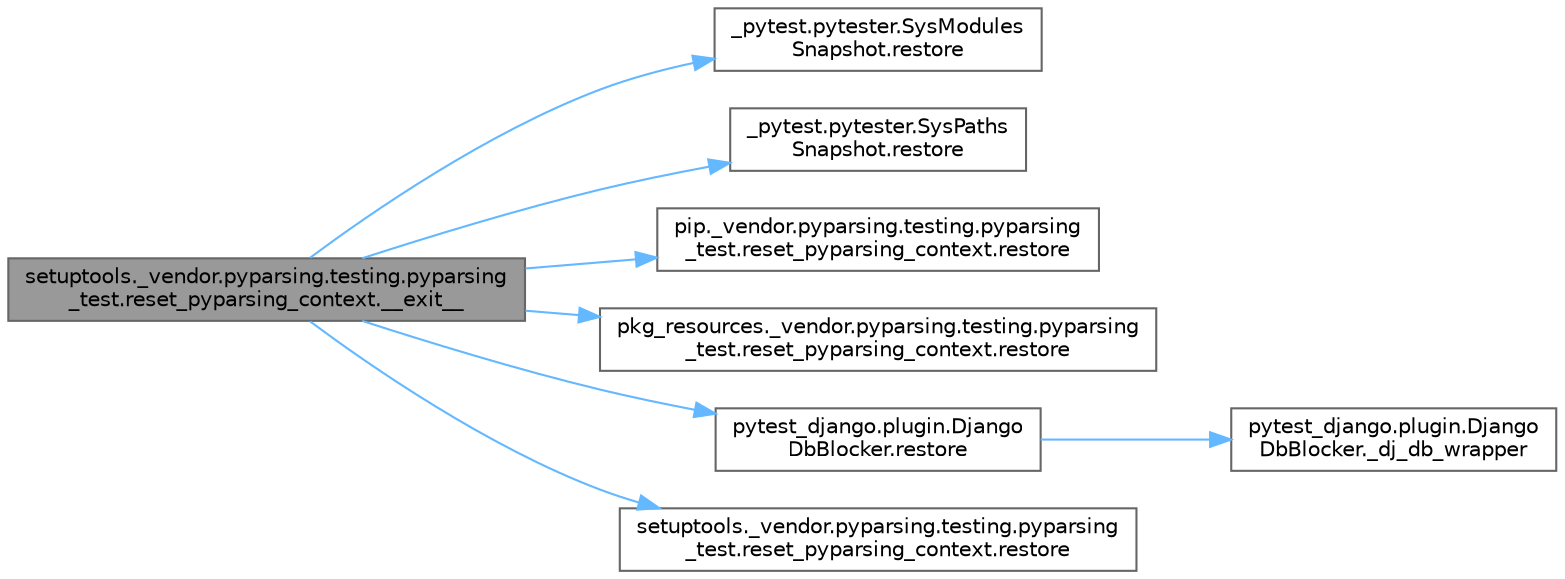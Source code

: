 digraph "setuptools._vendor.pyparsing.testing.pyparsing_test.reset_pyparsing_context.__exit__"
{
 // LATEX_PDF_SIZE
  bgcolor="transparent";
  edge [fontname=Helvetica,fontsize=10,labelfontname=Helvetica,labelfontsize=10];
  node [fontname=Helvetica,fontsize=10,shape=box,height=0.2,width=0.4];
  rankdir="LR";
  Node1 [id="Node000001",label="setuptools._vendor.pyparsing.testing.pyparsing\l_test.reset_pyparsing_context.__exit__",height=0.2,width=0.4,color="gray40", fillcolor="grey60", style="filled", fontcolor="black",tooltip=" "];
  Node1 -> Node2 [id="edge1_Node000001_Node000002",color="steelblue1",style="solid",tooltip=" "];
  Node2 [id="Node000002",label="_pytest.pytester.SysModules\lSnapshot.restore",height=0.2,width=0.4,color="grey40", fillcolor="white", style="filled",URL="$class__pytest_1_1pytester_1_1_sys_modules_snapshot.html#aa40cf3e33afe7d1accb713ebb9b9c524",tooltip=" "];
  Node1 -> Node3 [id="edge2_Node000001_Node000003",color="steelblue1",style="solid",tooltip=" "];
  Node3 [id="Node000003",label="_pytest.pytester.SysPaths\lSnapshot.restore",height=0.2,width=0.4,color="grey40", fillcolor="white", style="filled",URL="$class__pytest_1_1pytester_1_1_sys_paths_snapshot.html#a68d5b76e41b9d18686e57537da14bf2b",tooltip=" "];
  Node1 -> Node4 [id="edge3_Node000001_Node000004",color="steelblue1",style="solid",tooltip=" "];
  Node4 [id="Node000004",label="pip._vendor.pyparsing.testing.pyparsing\l_test.reset_pyparsing_context.restore",height=0.2,width=0.4,color="grey40", fillcolor="white", style="filled",URL="$classpip_1_1__vendor_1_1pyparsing_1_1testing_1_1pyparsing__test_1_1reset__pyparsing__context.html#a7149b9a3b598a90072e83084ff47a451",tooltip=" "];
  Node1 -> Node5 [id="edge4_Node000001_Node000005",color="steelblue1",style="solid",tooltip=" "];
  Node5 [id="Node000005",label="pkg_resources._vendor.pyparsing.testing.pyparsing\l_test.reset_pyparsing_context.restore",height=0.2,width=0.4,color="grey40", fillcolor="white", style="filled",URL="$classpkg__resources_1_1__vendor_1_1pyparsing_1_1testing_1_1pyparsing__test_1_1reset__pyparsing__context.html#a0168eb3f9b8757cfa16d556eb9b3d94d",tooltip=" "];
  Node1 -> Node6 [id="edge5_Node000001_Node000006",color="steelblue1",style="solid",tooltip=" "];
  Node6 [id="Node000006",label="pytest_django.plugin.Django\lDbBlocker.restore",height=0.2,width=0.4,color="grey40", fillcolor="white", style="filled",URL="$classpytest__django_1_1plugin_1_1_django_db_blocker.html#a471cf7fb155434c5b05baa472b4347c7",tooltip=" "];
  Node6 -> Node7 [id="edge6_Node000006_Node000007",color="steelblue1",style="solid",tooltip=" "];
  Node7 [id="Node000007",label="pytest_django.plugin.Django\lDbBlocker._dj_db_wrapper",height=0.2,width=0.4,color="grey40", fillcolor="white", style="filled",URL="$classpytest__django_1_1plugin_1_1_django_db_blocker.html#aa10beaf54035109289714199ecf5fa87",tooltip=" "];
  Node1 -> Node8 [id="edge7_Node000001_Node000008",color="steelblue1",style="solid",tooltip=" "];
  Node8 [id="Node000008",label="setuptools._vendor.pyparsing.testing.pyparsing\l_test.reset_pyparsing_context.restore",height=0.2,width=0.4,color="grey40", fillcolor="white", style="filled",URL="$classsetuptools_1_1__vendor_1_1pyparsing_1_1testing_1_1pyparsing__test_1_1reset__pyparsing__context.html#ac099e246219a3769a963d7347bcbbfd3",tooltip=" "];
}
